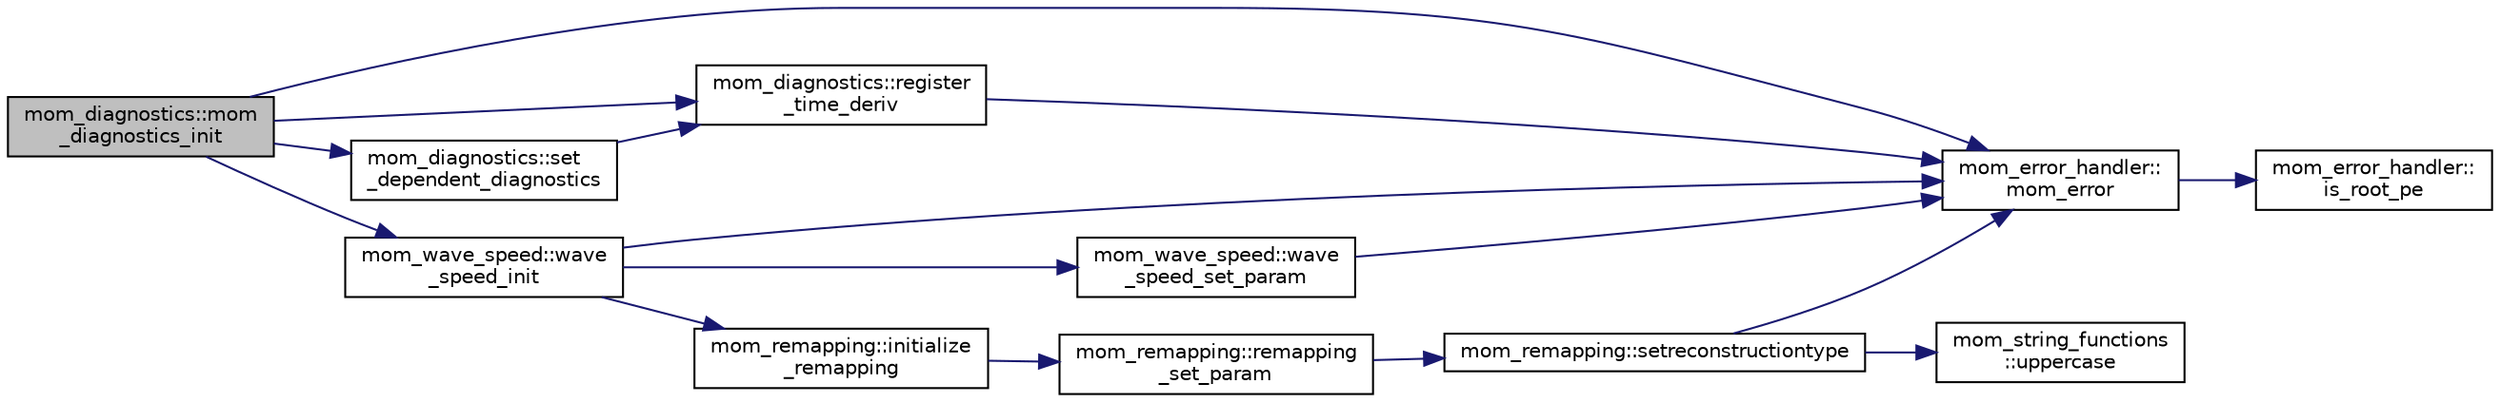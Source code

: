digraph "mom_diagnostics::mom_diagnostics_init"
{
 // INTERACTIVE_SVG=YES
 // LATEX_PDF_SIZE
  edge [fontname="Helvetica",fontsize="10",labelfontname="Helvetica",labelfontsize="10"];
  node [fontname="Helvetica",fontsize="10",shape=record];
  rankdir="LR";
  Node1 [label="mom_diagnostics::mom\l_diagnostics_init",height=0.2,width=0.4,color="black", fillcolor="grey75", style="filled", fontcolor="black",tooltip="This subroutine registers various diagnostics and allocates space for fields that other diagnostis de..."];
  Node1 -> Node2 [color="midnightblue",fontsize="10",style="solid",fontname="Helvetica"];
  Node2 [label="mom_error_handler::\lmom_error",height=0.2,width=0.4,color="black", fillcolor="white", style="filled",URL="$namespacemom__error__handler.html#a460cfb79a06c29fc249952c2a3710d67",tooltip="This provides a convenient interface for writing an mpp_error message with run-time filter based on a..."];
  Node2 -> Node3 [color="midnightblue",fontsize="10",style="solid",fontname="Helvetica"];
  Node3 [label="mom_error_handler::\lis_root_pe",height=0.2,width=0.4,color="black", fillcolor="white", style="filled",URL="$namespacemom__error__handler.html#ad5f00a53059c72fe2332d1436c80ca71",tooltip="This returns .true. if the current PE is the root PE."];
  Node1 -> Node4 [color="midnightblue",fontsize="10",style="solid",fontname="Helvetica"];
  Node4 [label="mom_diagnostics::register\l_time_deriv",height=0.2,width=0.4,color="black", fillcolor="white", style="filled",URL="$namespacemom__diagnostics.html#addfe6cd212e836194ccaf737bcc5cce8",tooltip="This subroutine registers fields to calculate a diagnostic time derivative."];
  Node4 -> Node2 [color="midnightblue",fontsize="10",style="solid",fontname="Helvetica"];
  Node1 -> Node5 [color="midnightblue",fontsize="10",style="solid",fontname="Helvetica"];
  Node5 [label="mom_diagnostics::set\l_dependent_diagnostics",height=0.2,width=0.4,color="black", fillcolor="white", style="filled",URL="$namespacemom__diagnostics.html#a90a92410576d955e89d2aa4e3f6d7402",tooltip="This subroutine sets up diagnostics upon which other diagnostics depend."];
  Node5 -> Node4 [color="midnightblue",fontsize="10",style="solid",fontname="Helvetica"];
  Node1 -> Node6 [color="midnightblue",fontsize="10",style="solid",fontname="Helvetica"];
  Node6 [label="mom_wave_speed::wave\l_speed_init",height=0.2,width=0.4,color="black", fillcolor="white", style="filled",URL="$namespacemom__wave__speed.html#a46e21529ec8098b0b19053afa133b971",tooltip="Initialize control structure for MOM_wave_speed."];
  Node6 -> Node7 [color="midnightblue",fontsize="10",style="solid",fontname="Helvetica"];
  Node7 [label="mom_remapping::initialize\l_remapping",height=0.2,width=0.4,color="black", fillcolor="white", style="filled",URL="$namespacemom__remapping.html#a81211827af45207130d25cae520b55e5",tooltip="Constructor for remapping control structure."];
  Node7 -> Node8 [color="midnightblue",fontsize="10",style="solid",fontname="Helvetica"];
  Node8 [label="mom_remapping::remapping\l_set_param",height=0.2,width=0.4,color="black", fillcolor="white", style="filled",URL="$namespacemom__remapping.html#a50e96a4a1083bb1fae3ca0130b6a2c11",tooltip="Set parameters within remapping object."];
  Node8 -> Node9 [color="midnightblue",fontsize="10",style="solid",fontname="Helvetica"];
  Node9 [label="mom_remapping::setreconstructiontype",height=0.2,width=0.4,color="black", fillcolor="white", style="filled",URL="$namespacemom__remapping.html#a41a89ac62578250500b7a450d5fdfae7",tooltip="Changes the method of reconstruction Use this routine to parse a string parameter specifying the reco..."];
  Node9 -> Node2 [color="midnightblue",fontsize="10",style="solid",fontname="Helvetica"];
  Node9 -> Node10 [color="midnightblue",fontsize="10",style="solid",fontname="Helvetica"];
  Node10 [label="mom_string_functions\l::uppercase",height=0.2,width=0.4,color="black", fillcolor="white", style="filled",URL="$namespacemom__string__functions.html#aca148baf726de2f028b7e7baad3c85d4",tooltip="Return a string in which all uppercase letters have been replaced by their lowercase counterparts."];
  Node6 -> Node2 [color="midnightblue",fontsize="10",style="solid",fontname="Helvetica"];
  Node6 -> Node11 [color="midnightblue",fontsize="10",style="solid",fontname="Helvetica"];
  Node11 [label="mom_wave_speed::wave\l_speed_set_param",height=0.2,width=0.4,color="black", fillcolor="white", style="filled",URL="$namespacemom__wave__speed.html#a035c9e3306d6b21809e240a5b24a2db0",tooltip="Sets internal parameters for MOM_wave_speed."];
  Node11 -> Node2 [color="midnightblue",fontsize="10",style="solid",fontname="Helvetica"];
}
